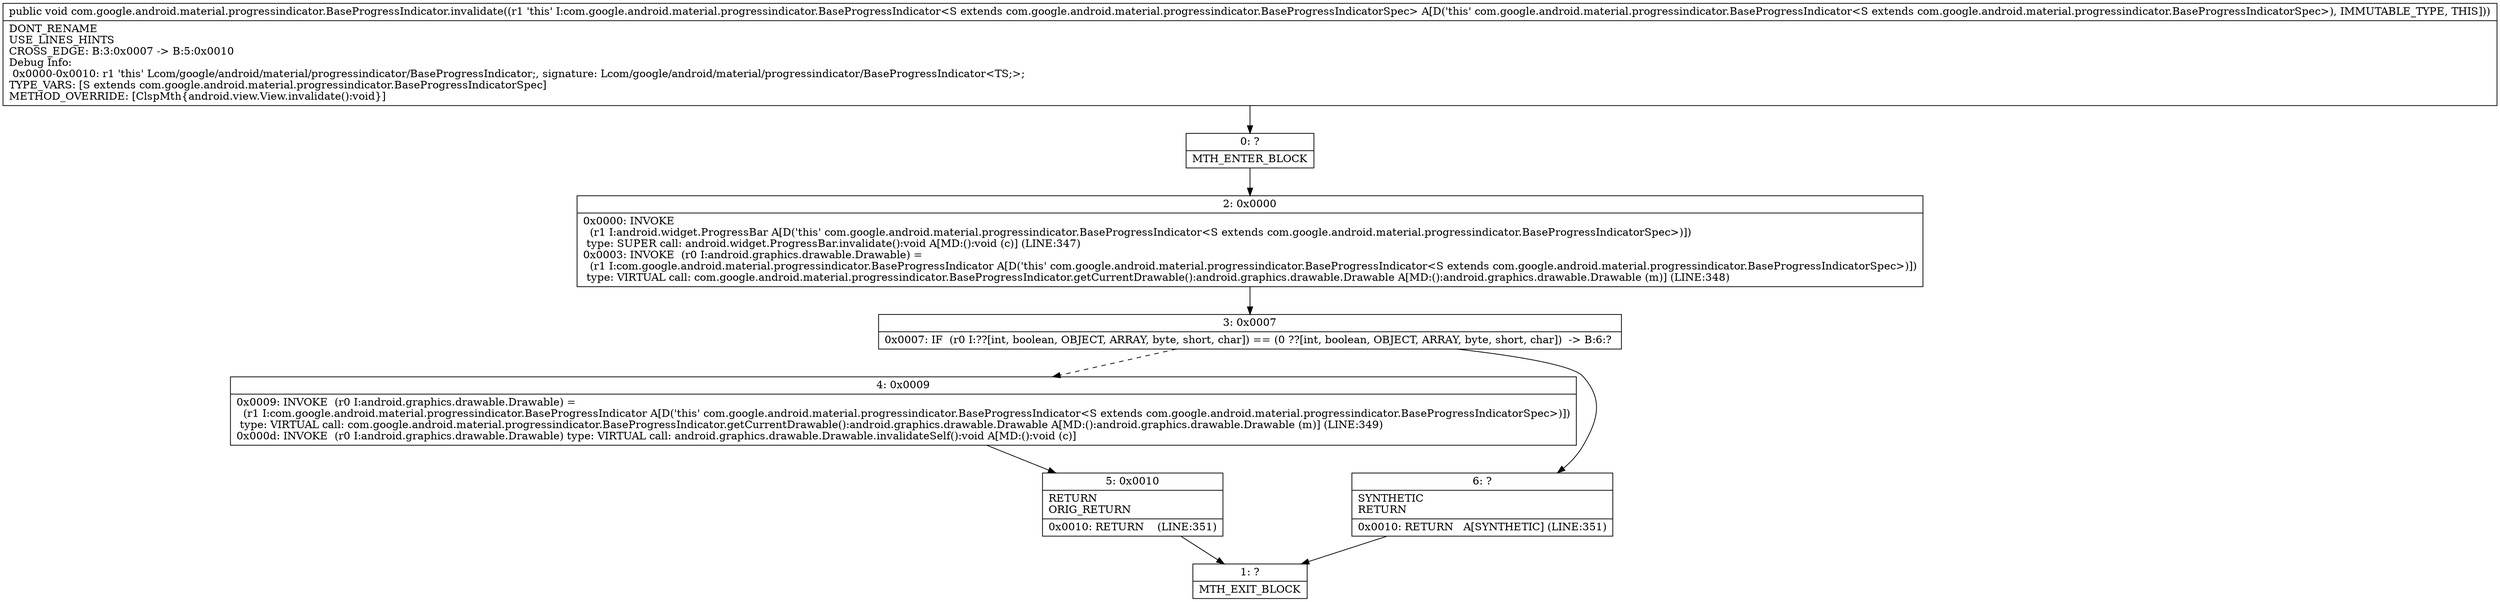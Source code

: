 digraph "CFG forcom.google.android.material.progressindicator.BaseProgressIndicator.invalidate()V" {
Node_0 [shape=record,label="{0\:\ ?|MTH_ENTER_BLOCK\l}"];
Node_2 [shape=record,label="{2\:\ 0x0000|0x0000: INVOKE  \l  (r1 I:android.widget.ProgressBar A[D('this' com.google.android.material.progressindicator.BaseProgressIndicator\<S extends com.google.android.material.progressindicator.BaseProgressIndicatorSpec\>)])\l type: SUPER call: android.widget.ProgressBar.invalidate():void A[MD:():void (c)] (LINE:347)\l0x0003: INVOKE  (r0 I:android.graphics.drawable.Drawable) = \l  (r1 I:com.google.android.material.progressindicator.BaseProgressIndicator A[D('this' com.google.android.material.progressindicator.BaseProgressIndicator\<S extends com.google.android.material.progressindicator.BaseProgressIndicatorSpec\>)])\l type: VIRTUAL call: com.google.android.material.progressindicator.BaseProgressIndicator.getCurrentDrawable():android.graphics.drawable.Drawable A[MD:():android.graphics.drawable.Drawable (m)] (LINE:348)\l}"];
Node_3 [shape=record,label="{3\:\ 0x0007|0x0007: IF  (r0 I:??[int, boolean, OBJECT, ARRAY, byte, short, char]) == (0 ??[int, boolean, OBJECT, ARRAY, byte, short, char])  \-\> B:6:? \l}"];
Node_4 [shape=record,label="{4\:\ 0x0009|0x0009: INVOKE  (r0 I:android.graphics.drawable.Drawable) = \l  (r1 I:com.google.android.material.progressindicator.BaseProgressIndicator A[D('this' com.google.android.material.progressindicator.BaseProgressIndicator\<S extends com.google.android.material.progressindicator.BaseProgressIndicatorSpec\>)])\l type: VIRTUAL call: com.google.android.material.progressindicator.BaseProgressIndicator.getCurrentDrawable():android.graphics.drawable.Drawable A[MD:():android.graphics.drawable.Drawable (m)] (LINE:349)\l0x000d: INVOKE  (r0 I:android.graphics.drawable.Drawable) type: VIRTUAL call: android.graphics.drawable.Drawable.invalidateSelf():void A[MD:():void (c)]\l}"];
Node_5 [shape=record,label="{5\:\ 0x0010|RETURN\lORIG_RETURN\l|0x0010: RETURN    (LINE:351)\l}"];
Node_1 [shape=record,label="{1\:\ ?|MTH_EXIT_BLOCK\l}"];
Node_6 [shape=record,label="{6\:\ ?|SYNTHETIC\lRETURN\l|0x0010: RETURN   A[SYNTHETIC] (LINE:351)\l}"];
MethodNode[shape=record,label="{public void com.google.android.material.progressindicator.BaseProgressIndicator.invalidate((r1 'this' I:com.google.android.material.progressindicator.BaseProgressIndicator\<S extends com.google.android.material.progressindicator.BaseProgressIndicatorSpec\> A[D('this' com.google.android.material.progressindicator.BaseProgressIndicator\<S extends com.google.android.material.progressindicator.BaseProgressIndicatorSpec\>), IMMUTABLE_TYPE, THIS]))  | DONT_RENAME\lUSE_LINES_HINTS\lCROSS_EDGE: B:3:0x0007 \-\> B:5:0x0010\lDebug Info:\l  0x0000\-0x0010: r1 'this' Lcom\/google\/android\/material\/progressindicator\/BaseProgressIndicator;, signature: Lcom\/google\/android\/material\/progressindicator\/BaseProgressIndicator\<TS;\>;\lTYPE_VARS: [S extends com.google.android.material.progressindicator.BaseProgressIndicatorSpec]\lMETHOD_OVERRIDE: [ClspMth\{android.view.View.invalidate():void\}]\l}"];
MethodNode -> Node_0;Node_0 -> Node_2;
Node_2 -> Node_3;
Node_3 -> Node_4[style=dashed];
Node_3 -> Node_6;
Node_4 -> Node_5;
Node_5 -> Node_1;
Node_6 -> Node_1;
}

